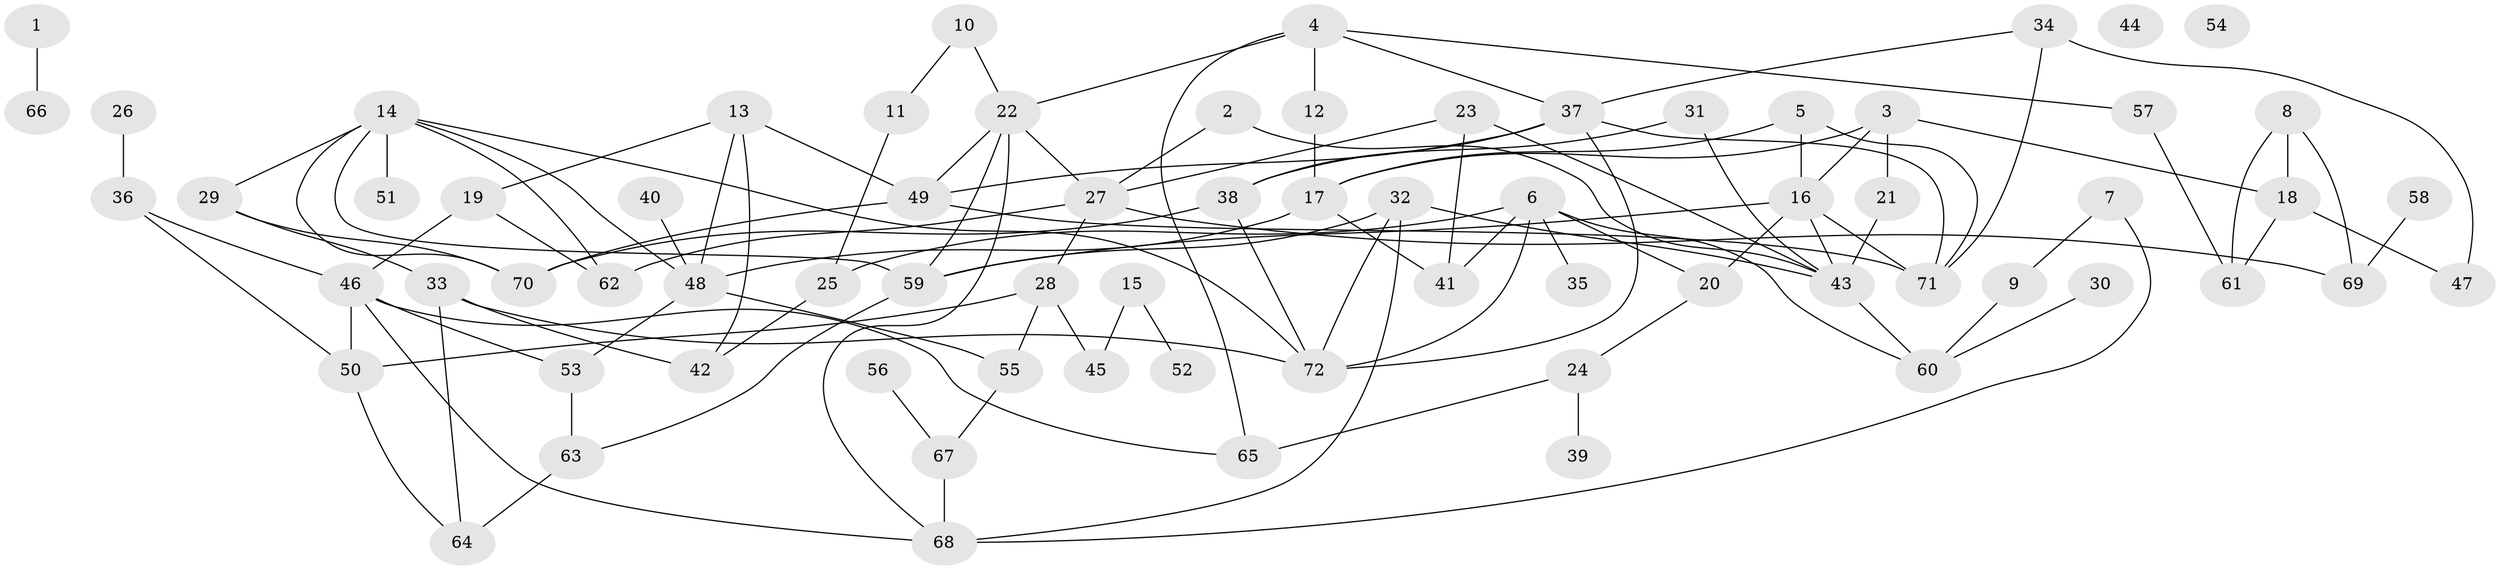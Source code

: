 // coarse degree distribution, {0: 0.06521739130434782, 2: 0.13043478260869565, 3: 0.15217391304347827, 5: 0.10869565217391304, 4: 0.15217391304347827, 6: 0.10869565217391304, 7: 0.08695652173913043, 8: 0.021739130434782608, 1: 0.15217391304347827, 9: 0.021739130434782608}
// Generated by graph-tools (version 1.1) at 2025/23/03/03/25 07:23:26]
// undirected, 72 vertices, 115 edges
graph export_dot {
graph [start="1"]
  node [color=gray90,style=filled];
  1;
  2;
  3;
  4;
  5;
  6;
  7;
  8;
  9;
  10;
  11;
  12;
  13;
  14;
  15;
  16;
  17;
  18;
  19;
  20;
  21;
  22;
  23;
  24;
  25;
  26;
  27;
  28;
  29;
  30;
  31;
  32;
  33;
  34;
  35;
  36;
  37;
  38;
  39;
  40;
  41;
  42;
  43;
  44;
  45;
  46;
  47;
  48;
  49;
  50;
  51;
  52;
  53;
  54;
  55;
  56;
  57;
  58;
  59;
  60;
  61;
  62;
  63;
  64;
  65;
  66;
  67;
  68;
  69;
  70;
  71;
  72;
  1 -- 66;
  2 -- 27;
  2 -- 43;
  3 -- 16;
  3 -- 17;
  3 -- 18;
  3 -- 21;
  4 -- 12;
  4 -- 22;
  4 -- 37;
  4 -- 57;
  4 -- 65;
  5 -- 16;
  5 -- 17;
  5 -- 71;
  6 -- 20;
  6 -- 25;
  6 -- 35;
  6 -- 41;
  6 -- 60;
  6 -- 72;
  7 -- 9;
  7 -- 68;
  8 -- 18;
  8 -- 61;
  8 -- 69;
  9 -- 60;
  10 -- 11;
  10 -- 22;
  11 -- 25;
  12 -- 17;
  13 -- 19;
  13 -- 42;
  13 -- 48;
  13 -- 49;
  14 -- 29;
  14 -- 48;
  14 -- 51;
  14 -- 59;
  14 -- 62;
  14 -- 70;
  14 -- 72;
  15 -- 45;
  15 -- 52;
  16 -- 20;
  16 -- 43;
  16 -- 59;
  16 -- 71;
  17 -- 41;
  17 -- 48;
  18 -- 47;
  18 -- 61;
  19 -- 46;
  19 -- 62;
  20 -- 24;
  21 -- 43;
  22 -- 27;
  22 -- 49;
  22 -- 59;
  22 -- 68;
  23 -- 27;
  23 -- 41;
  23 -- 43;
  24 -- 39;
  24 -- 65;
  25 -- 42;
  26 -- 36;
  27 -- 28;
  27 -- 62;
  27 -- 69;
  28 -- 45;
  28 -- 50;
  28 -- 55;
  29 -- 33;
  29 -- 70;
  30 -- 60;
  31 -- 38;
  31 -- 43;
  32 -- 43;
  32 -- 59;
  32 -- 68;
  32 -- 72;
  33 -- 42;
  33 -- 64;
  33 -- 72;
  34 -- 37;
  34 -- 47;
  34 -- 71;
  36 -- 46;
  36 -- 50;
  37 -- 38;
  37 -- 49;
  37 -- 71;
  37 -- 72;
  38 -- 70;
  38 -- 72;
  40 -- 48;
  43 -- 60;
  46 -- 50;
  46 -- 53;
  46 -- 65;
  46 -- 68;
  48 -- 53;
  48 -- 55;
  49 -- 70;
  49 -- 71;
  50 -- 64;
  53 -- 63;
  55 -- 67;
  56 -- 67;
  57 -- 61;
  58 -- 69;
  59 -- 63;
  63 -- 64;
  67 -- 68;
}
